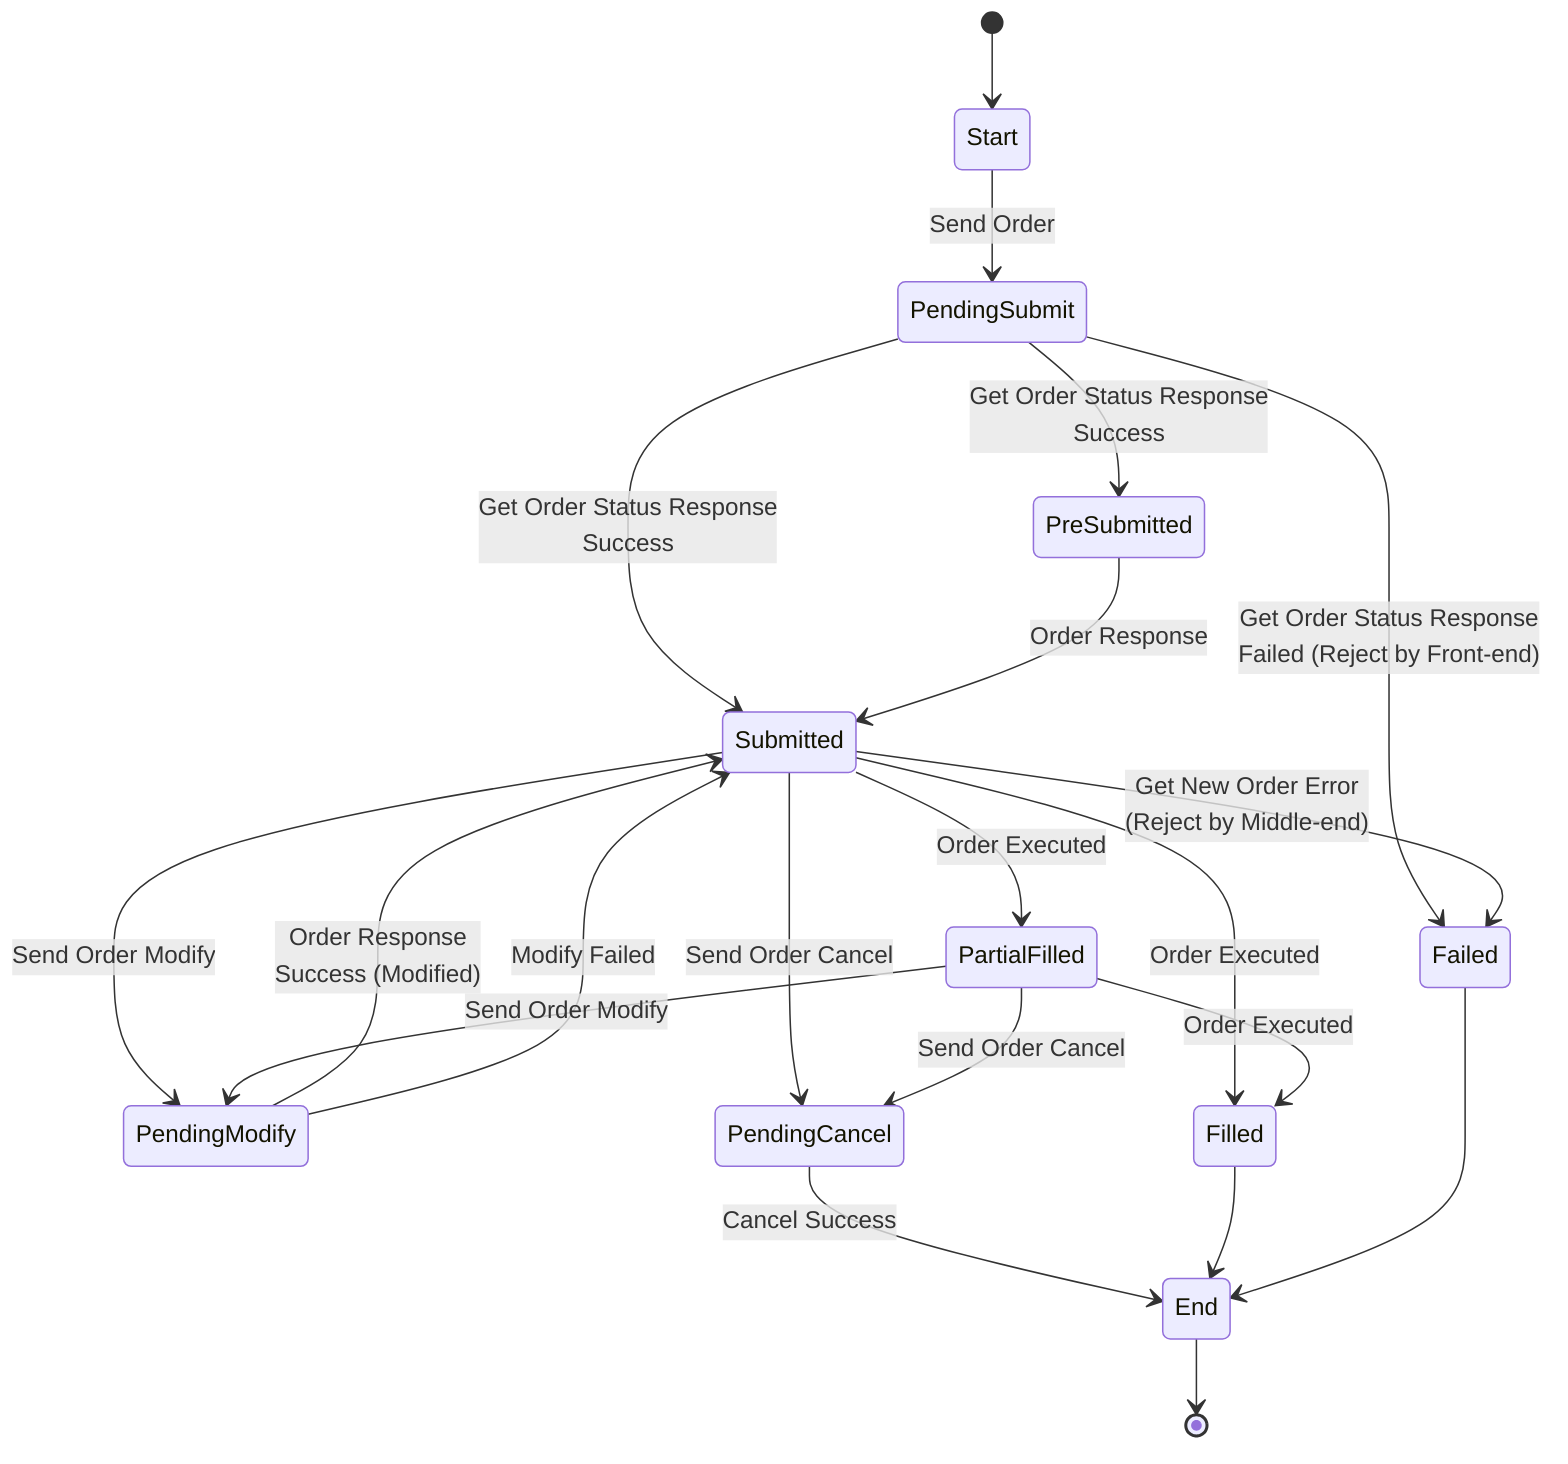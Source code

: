 stateDiagram-v2
    [*] --> Start
    Start --> PendingSubmit: Send Order
    
    PendingSubmit --> PreSubmitted: Get Order Status Response<br/>Success
    PendingSubmit --> Submitted: Get Order Status Response<br/>Success
    PendingSubmit --> Failed: Get Order Status Response<br/>Failed (Reject by Front-end)
    
    PreSubmitted --> Submitted: Order Response
    
    Submitted --> Failed: Get New Order Error<br/>(Reject by Middle-end)
    Submitted --> PendingModify: Send Order Modify
    Submitted --> PendingCancel: Send Order Cancel
    Submitted --> PartialFilled: Order Executed
    Submitted --> Filled: Order Executed

    PendingModify --> Submitted: Order Response<br/>Success (Modified)
    PendingModify --> Submitted: Modify Failed

    PendingCancel --> End: Cancel Success

    PartialFilled --> Filled: Order Executed
    PartialFilled --> PendingCancel: Send Order Cancel
    PartialFilled --> PendingModify: Send Order Modify

    Filled --> End

    Failed --> End

    End --> [*]